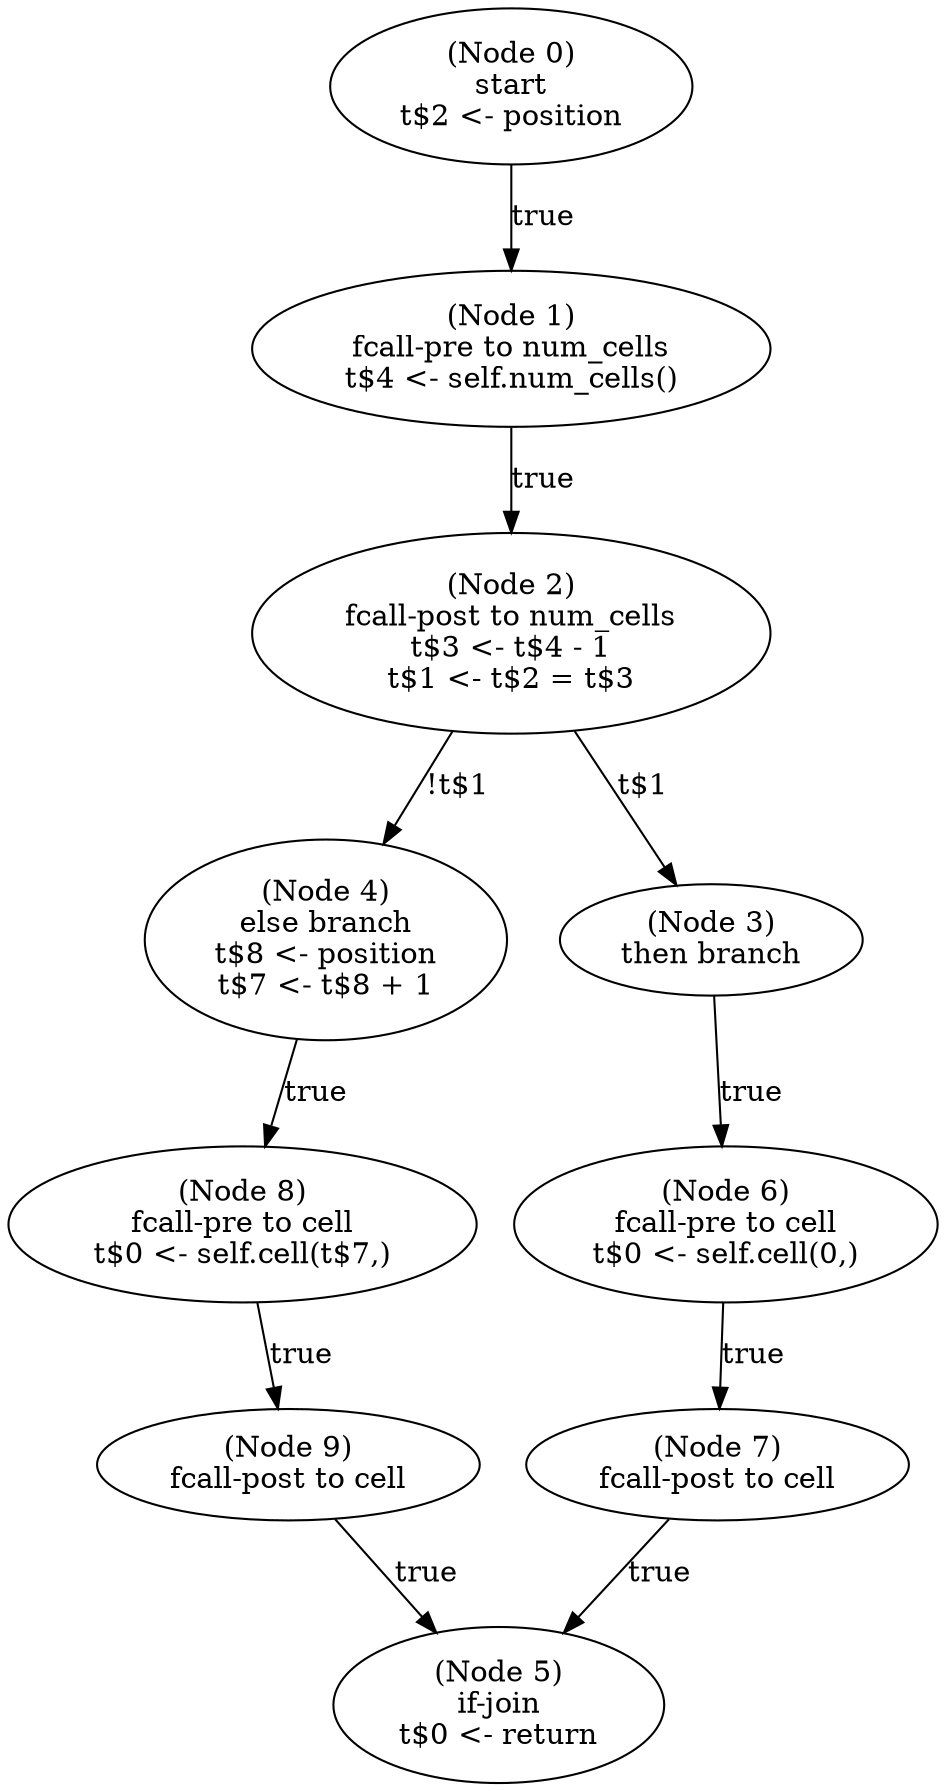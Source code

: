 digraph cell_right_neighbor_post {
  n0 [label="(Node 0)\nstart\nt$2 <- position\n"];
 n0 -> n1 [label="true"];
  n1 [label="(Node 1)\nfcall-pre to num_cells\nt$4 <- self.num_cells()\n"];
 n1 -> n2 [label="true"];
  n2 [label="(Node 2)\nfcall-post to num_cells\nt$3 <- t$4 - 1\nt$1 <- t$2 = t$3\n"];
 n2 -> n4 [label="!t$1"];
 n2 -> n3 [label="t$1"];
  n3 [label="(Node 3)\nthen branch\n"];
 n3 -> n6 [label="true"];
  n4 [label="(Node 4)\nelse branch\nt$8 <- position\nt$7 <- t$8 + 1\n"];
 n4 -> n8 [label="true"];
  n5 [label="(Node 5)\nif-join\nt$0 <- return\n"];
  n6 [label="(Node 6)\nfcall-pre to cell\nt$0 <- self.cell(0,)\n"];
 n6 -> n7 [label="true"];
  n7 [label="(Node 7)\nfcall-post to cell\n"];
 n7 -> n5 [label="true"];
  n8 [label="(Node 8)\nfcall-pre to cell\nt$0 <- self.cell(t$7,)\n"];
 n8 -> n9 [label="true"];
  n9 [label="(Node 9)\nfcall-post to cell\n"];
 n9 -> n5 [label="true"];
}
